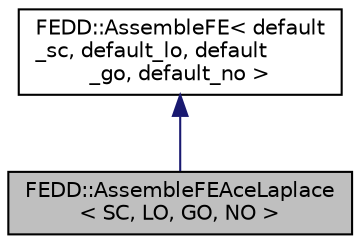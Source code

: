 digraph "FEDD::AssembleFEAceLaplace&lt; SC, LO, GO, NO &gt;"
{
 // LATEX_PDF_SIZE
  edge [fontname="Helvetica",fontsize="10",labelfontname="Helvetica",labelfontsize="10"];
  node [fontname="Helvetica",fontsize="10",shape=record];
  Node1 [label="FEDD::AssembleFEAceLaplace\l\< SC, LO, GO, NO \>",height=0.2,width=0.4,color="black", fillcolor="grey75", style="filled", fontcolor="black",tooltip=" "];
  Node2 -> Node1 [dir="back",color="midnightblue",fontsize="10",style="solid"];
  Node2 [label="FEDD::AssembleFE\< default\l_sc, default_lo, default\l_go, default_no \>",height=0.2,width=0.4,color="black", fillcolor="white", style="filled",URL="$classFEDD_1_1AssembleFE.html",tooltip=" "];
}
